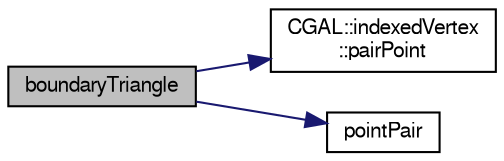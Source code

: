 digraph "boundaryTriangle"
{
  bgcolor="transparent";
  edge [fontname="FreeSans",fontsize="10",labelfontname="FreeSans",labelfontsize="10"];
  node [fontname="FreeSans",fontsize="10",shape=record];
  rankdir="LR";
  Node1 [label="boundaryTriangle",height=0.2,width=0.4,color="black", fillcolor="grey75", style="filled" fontcolor="black"];
  Node1 -> Node2 [color="midnightblue",fontsize="10",style="solid",fontname="FreeSans"];
  Node2 [label="CGAL::indexedVertex\l::pairPoint",height=0.2,width=0.4,color="black",URL="$a01026.html#abf9a9e06c23aca7e683cfb425c5ac009",tooltip="Either master or slave of pointPair. "];
  Node1 -> Node3 [color="midnightblue",fontsize="10",style="solid",fontname="FreeSans"];
  Node3 [label="pointPair",height=0.2,width=0.4,color="black",URL="$a10234.html#a4953345b69a927aa98a8ce459aafeb62"];
}
